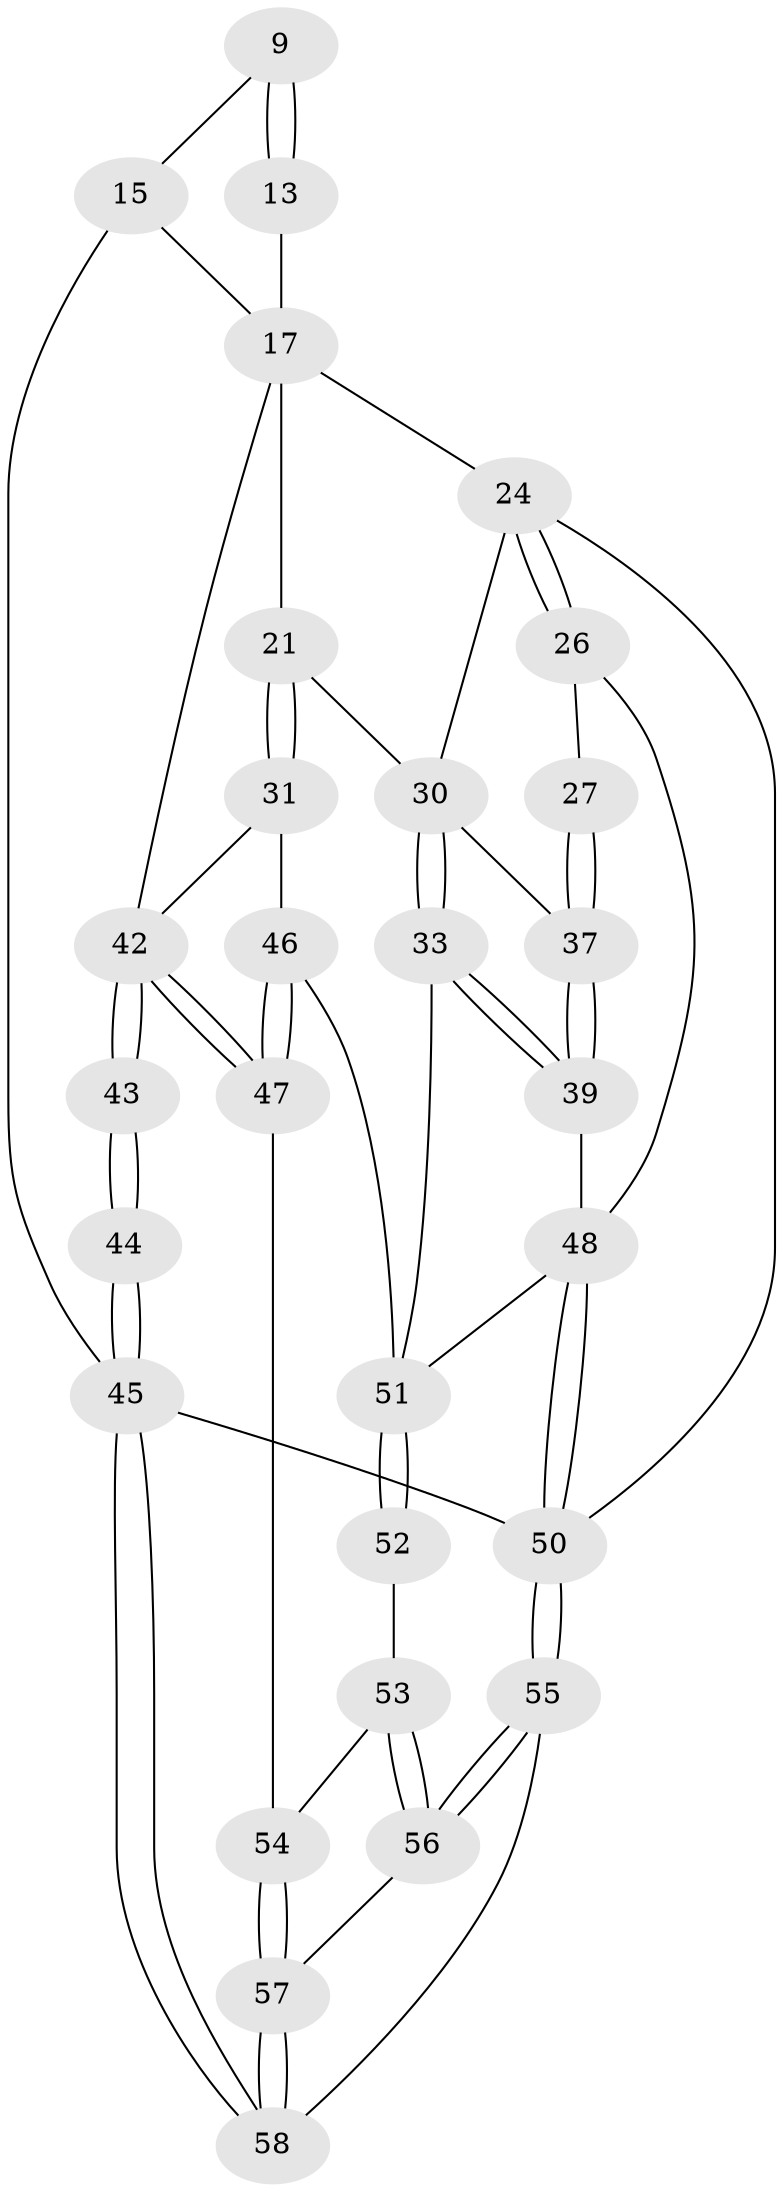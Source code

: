 // original degree distribution, {3: 0.08620689655172414, 5: 0.43103448275862066, 6: 0.27586206896551724, 4: 0.20689655172413793}
// Generated by graph-tools (version 1.1) at 2025/01/03/09/25 05:01:16]
// undirected, 29 vertices, 65 edges
graph export_dot {
graph [start="1"]
  node [color=gray90,style=filled];
  9 [pos="+0.3853875733562992+0.11571870599346673"];
  13 [pos="+0.38402404273546986+0.13803739284999894",super="+12+8"];
  15 [pos="+0.27256546800290693+0.29817811352673507",super="+7"];
  17 [pos="+0.323714333017195+0.3280215789054675",super="+14+16+11"];
  21 [pos="+0.6356881359978408+0.3475821009458135"];
  24 [pos="+0.9062892170370811+0.20638014727738965",super="+22+23"];
  26 [pos="+0.9925145165484683+0.3050872046149921"];
  27 [pos="+0.9660592605235094+0.3169690240418985"];
  30 [pos="+0.7779569812484092+0.4310158746643317",super="+20"];
  31 [pos="+0.5027180346976391+0.439282737805359"];
  33 [pos="+0.7667554952578333+0.5448279998035763"];
  37 [pos="+0.8790980661588964+0.48633064397966774",super="+29+28"];
  39 [pos="+0.876905697080594+0.5669591261603666"];
  42 [pos="+0.2351623797610985+0.7637811842770814",super="+32"];
  43 [pos="+0.07664198801194408+0.88112642820208",super="+41"];
  44 [pos="+0+1",super="+40"];
  45 [pos="+0+1",super="+5"];
  46 [pos="+0.4898964611087759+0.7100310278302456",super="+36"];
  47 [pos="+0.4475441000880266+0.7688516015607743"];
  48 [pos="+1+1",super="+38+25"];
  50 [pos="+1+1",super="+4"];
  51 [pos="+0.6746415052139023+0.7350356448999185",super="+49"];
  52 [pos="+0.6948448429332202+0.7801509414597888"];
  53 [pos="+0.6816341092528337+0.7876513592492488"];
  54 [pos="+0.5501593808397057+0.8501006726908521"];
  55 [pos="+0.7824617139304268+1"];
  56 [pos="+0.6585447969233098+0.9988986307192769"];
  57 [pos="+0.5495538178228426+0.8778823586806602"];
  58 [pos="+0.3148668981689942+1"];
  9 -- 13 [weight=2];
  9 -- 13;
  9 -- 15;
  13 -- 17 [weight=3];
  15 -- 17;
  15 -- 45;
  17 -- 21;
  17 -- 24 [weight=2];
  17 -- 42;
  21 -- 31;
  21 -- 31;
  21 -- 30;
  24 -- 26;
  24 -- 26;
  24 -- 50;
  24 -- 30;
  26 -- 27;
  26 -- 48;
  27 -- 37 [weight=2];
  27 -- 37;
  30 -- 33;
  30 -- 33;
  30 -- 37 [weight=2];
  31 -- 42;
  31 -- 46;
  33 -- 39;
  33 -- 39;
  33 -- 51;
  37 -- 39;
  37 -- 39;
  39 -- 48;
  42 -- 43;
  42 -- 43;
  42 -- 47;
  42 -- 47;
  43 -- 44 [weight=2];
  43 -- 44;
  44 -- 45 [weight=2];
  44 -- 45;
  45 -- 58;
  45 -- 58;
  45 -- 50 [weight=2];
  46 -- 47;
  46 -- 47;
  46 -- 51 [weight=2];
  47 -- 54;
  48 -- 50 [weight=2];
  48 -- 50;
  48 -- 51;
  50 -- 55;
  50 -- 55;
  51 -- 52 [weight=2];
  51 -- 52;
  52 -- 53;
  53 -- 54;
  53 -- 56;
  53 -- 56;
  54 -- 57;
  54 -- 57;
  55 -- 56;
  55 -- 56;
  55 -- 58;
  56 -- 57;
  57 -- 58;
  57 -- 58;
}
